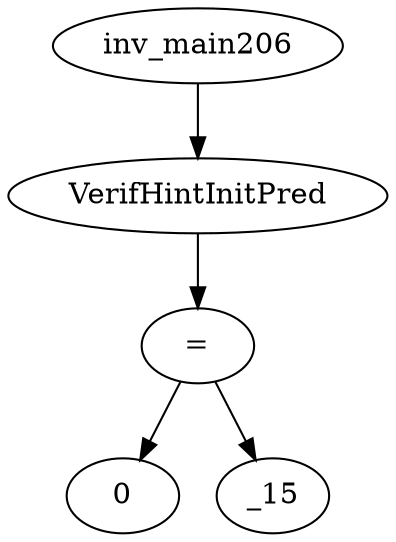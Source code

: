 digraph dag {
0 [label="inv_main206"];
1 [label="VerifHintInitPred"];
2 [label="="];
3 [label="0"];
4 [label="_15"];
0->1
1->2
2->4
2 -> 3
}
